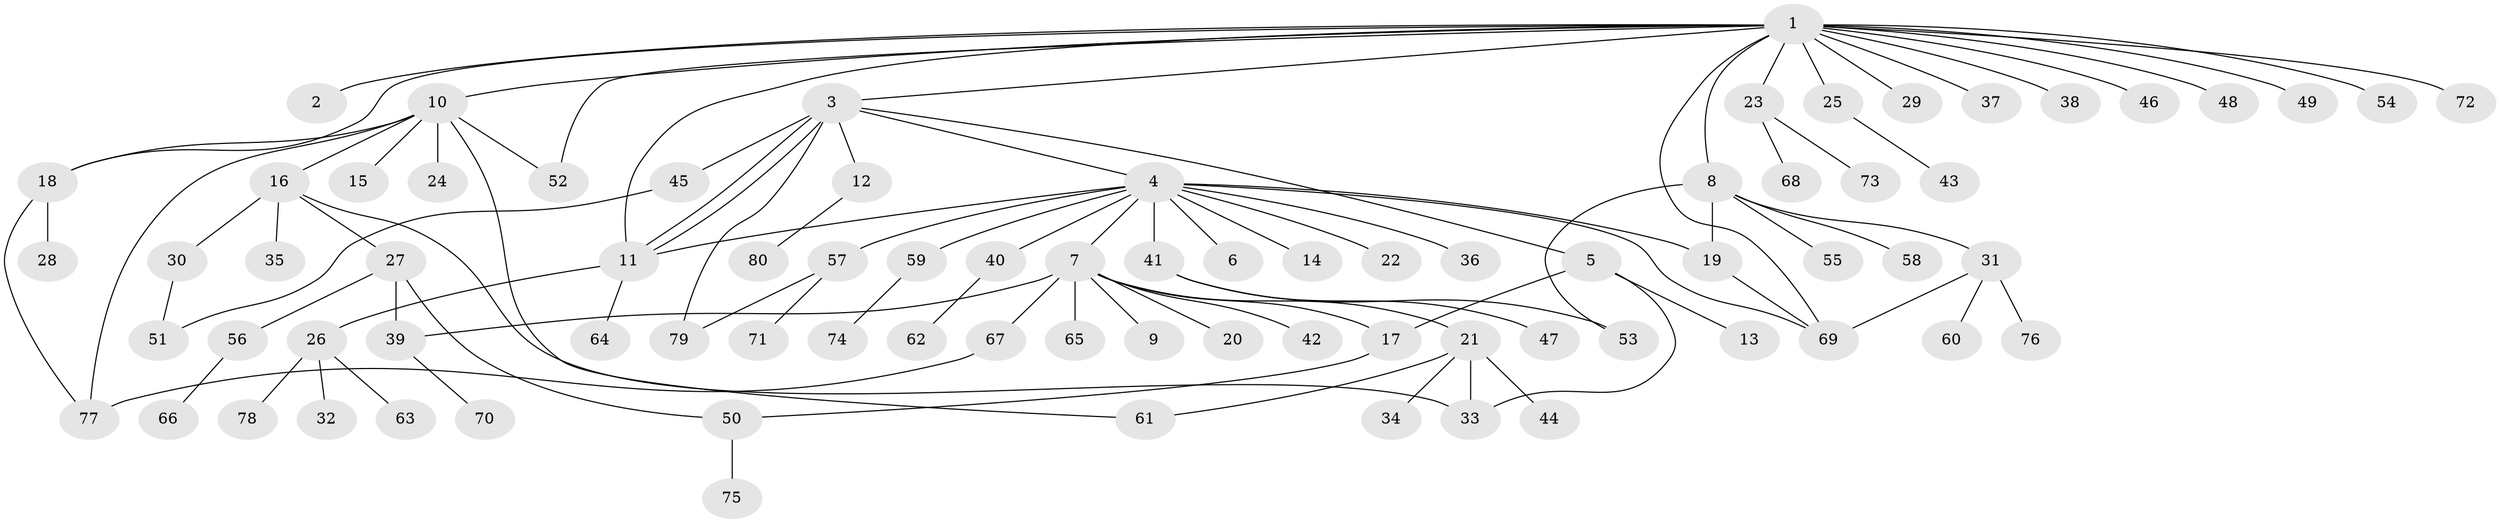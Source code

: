 // coarse degree distribution, {19: 0.016129032258064516, 1: 0.5806451612903226, 6: 0.016129032258064516, 12: 0.016129032258064516, 5: 0.016129032258064516, 10: 0.016129032258064516, 8: 0.03225806451612903, 7: 0.016129032258064516, 3: 0.04838709677419355, 4: 0.03225806451612903, 2: 0.20967741935483872}
// Generated by graph-tools (version 1.1) at 2025/41/03/06/25 10:41:48]
// undirected, 80 vertices, 99 edges
graph export_dot {
graph [start="1"]
  node [color=gray90,style=filled];
  1;
  2;
  3;
  4;
  5;
  6;
  7;
  8;
  9;
  10;
  11;
  12;
  13;
  14;
  15;
  16;
  17;
  18;
  19;
  20;
  21;
  22;
  23;
  24;
  25;
  26;
  27;
  28;
  29;
  30;
  31;
  32;
  33;
  34;
  35;
  36;
  37;
  38;
  39;
  40;
  41;
  42;
  43;
  44;
  45;
  46;
  47;
  48;
  49;
  50;
  51;
  52;
  53;
  54;
  55;
  56;
  57;
  58;
  59;
  60;
  61;
  62;
  63;
  64;
  65;
  66;
  67;
  68;
  69;
  70;
  71;
  72;
  73;
  74;
  75;
  76;
  77;
  78;
  79;
  80;
  1 -- 2;
  1 -- 3;
  1 -- 8;
  1 -- 10;
  1 -- 11;
  1 -- 18;
  1 -- 23;
  1 -- 25;
  1 -- 29;
  1 -- 37;
  1 -- 38;
  1 -- 46;
  1 -- 48;
  1 -- 49;
  1 -- 52;
  1 -- 54;
  1 -- 69;
  1 -- 72;
  3 -- 4;
  3 -- 5;
  3 -- 11;
  3 -- 11;
  3 -- 12;
  3 -- 45;
  3 -- 79;
  4 -- 6;
  4 -- 7;
  4 -- 11;
  4 -- 14;
  4 -- 19;
  4 -- 22;
  4 -- 36;
  4 -- 40;
  4 -- 41;
  4 -- 57;
  4 -- 59;
  4 -- 69;
  5 -- 13;
  5 -- 17;
  5 -- 33;
  7 -- 9;
  7 -- 17;
  7 -- 20;
  7 -- 21;
  7 -- 39;
  7 -- 42;
  7 -- 65;
  7 -- 67;
  8 -- 19;
  8 -- 31;
  8 -- 53;
  8 -- 55;
  8 -- 58;
  10 -- 15;
  10 -- 16;
  10 -- 18;
  10 -- 24;
  10 -- 52;
  10 -- 61;
  10 -- 77;
  11 -- 26;
  11 -- 64;
  12 -- 80;
  16 -- 27;
  16 -- 30;
  16 -- 33;
  16 -- 35;
  17 -- 50;
  18 -- 28;
  18 -- 77;
  19 -- 69;
  21 -- 33;
  21 -- 34;
  21 -- 44;
  21 -- 61;
  23 -- 68;
  23 -- 73;
  25 -- 43;
  26 -- 32;
  26 -- 63;
  26 -- 78;
  27 -- 39;
  27 -- 50;
  27 -- 56;
  30 -- 51;
  31 -- 60;
  31 -- 69;
  31 -- 76;
  39 -- 70;
  40 -- 62;
  41 -- 47;
  41 -- 53;
  45 -- 51;
  50 -- 75;
  56 -- 66;
  57 -- 71;
  57 -- 79;
  59 -- 74;
  67 -- 77;
}
